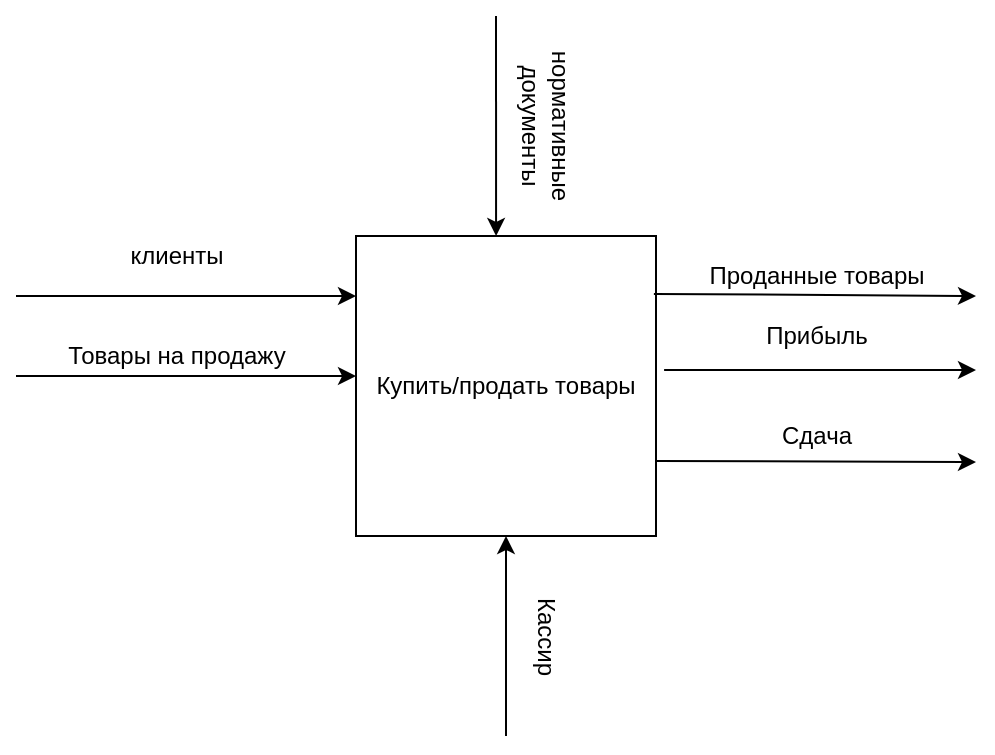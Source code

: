 <mxfile version="19.0.3" type="device"><diagram id="lSI63U4BXNy0XdMFqkMP" name="Страница 1"><mxGraphModel dx="1418" dy="857" grid="1" gridSize="10" guides="1" tooltips="1" connect="1" arrows="1" fold="1" page="1" pageScale="1" pageWidth="827" pageHeight="1169" math="0" shadow="0"><root><mxCell id="0"/><mxCell id="1" parent="0"/><mxCell id="ebT_bFhJIo76DZ4_hgR6-1" value="Купить/продать товары" style="whiteSpace=wrap;html=1;aspect=fixed;" vertex="1" parent="1"><mxGeometry x="370" y="330" width="150" height="150" as="geometry"/></mxCell><mxCell id="ebT_bFhJIo76DZ4_hgR6-2" value="" style="endArrow=classic;html=1;rounded=0;entryX=0.467;entryY=0;entryDx=0;entryDy=0;entryPerimeter=0;" edge="1" parent="1" target="ebT_bFhJIo76DZ4_hgR6-1"><mxGeometry width="50" height="50" relative="1" as="geometry"><mxPoint x="440" y="220" as="sourcePoint"/><mxPoint x="470" y="280" as="targetPoint"/></mxGeometry></mxCell><mxCell id="ebT_bFhJIo76DZ4_hgR6-3" value="нормативные документы" style="text;html=1;strokeColor=none;fillColor=none;align=center;verticalAlign=middle;whiteSpace=wrap;rounded=0;rotation=90;" vertex="1" parent="1"><mxGeometry x="420" y="260" width="90" height="30" as="geometry"/></mxCell><mxCell id="ebT_bFhJIo76DZ4_hgR6-4" value="" style="endArrow=classic;html=1;rounded=0;" edge="1" parent="1"><mxGeometry width="50" height="50" relative="1" as="geometry"><mxPoint x="200" y="360" as="sourcePoint"/><mxPoint x="370" y="360" as="targetPoint"/></mxGeometry></mxCell><mxCell id="ebT_bFhJIo76DZ4_hgR6-5" value="клиенты" style="text;html=1;align=center;verticalAlign=middle;resizable=0;points=[];autosize=1;strokeColor=none;fillColor=none;" vertex="1" parent="1"><mxGeometry x="250" y="330" width="60" height="20" as="geometry"/></mxCell><mxCell id="ebT_bFhJIo76DZ4_hgR6-6" value="" style="endArrow=classic;html=1;rounded=0;entryX=0;entryY=0.467;entryDx=0;entryDy=0;entryPerimeter=0;" edge="1" parent="1" target="ebT_bFhJIo76DZ4_hgR6-1"><mxGeometry width="50" height="50" relative="1" as="geometry"><mxPoint x="200" y="400" as="sourcePoint"/><mxPoint x="370" y="390" as="targetPoint"/></mxGeometry></mxCell><mxCell id="ebT_bFhJIo76DZ4_hgR6-7" value="Товары на продажу" style="text;html=1;align=center;verticalAlign=middle;resizable=0;points=[];autosize=1;strokeColor=none;fillColor=none;" vertex="1" parent="1"><mxGeometry x="220" y="380" width="120" height="20" as="geometry"/></mxCell><mxCell id="ebT_bFhJIo76DZ4_hgR6-8" value="" style="endArrow=classic;html=1;rounded=0;exitX=0.993;exitY=0.193;exitDx=0;exitDy=0;exitPerimeter=0;" edge="1" parent="1" source="ebT_bFhJIo76DZ4_hgR6-1"><mxGeometry width="50" height="50" relative="1" as="geometry"><mxPoint x="520" y="380" as="sourcePoint"/><mxPoint x="680" y="360" as="targetPoint"/></mxGeometry></mxCell><mxCell id="ebT_bFhJIo76DZ4_hgR6-9" value="Проданные товары" style="text;html=1;align=center;verticalAlign=middle;resizable=0;points=[];autosize=1;strokeColor=none;fillColor=none;" vertex="1" parent="1"><mxGeometry x="540" y="340" width="120" height="20" as="geometry"/></mxCell><mxCell id="ebT_bFhJIo76DZ4_hgR6-10" value="" style="endArrow=classic;html=1;rounded=0;exitX=1.027;exitY=0.447;exitDx=0;exitDy=0;exitPerimeter=0;" edge="1" parent="1" source="ebT_bFhJIo76DZ4_hgR6-1"><mxGeometry width="50" height="50" relative="1" as="geometry"><mxPoint x="520" y="430" as="sourcePoint"/><mxPoint x="680" y="397" as="targetPoint"/></mxGeometry></mxCell><mxCell id="ebT_bFhJIo76DZ4_hgR6-11" value="Прибыль" style="text;html=1;align=center;verticalAlign=middle;resizable=0;points=[];autosize=1;strokeColor=none;fillColor=none;" vertex="1" parent="1"><mxGeometry x="565" y="370" width="70" height="20" as="geometry"/></mxCell><mxCell id="ebT_bFhJIo76DZ4_hgR6-12" value="" style="endArrow=classic;html=1;rounded=0;exitX=1;exitY=0.75;exitDx=0;exitDy=0;" edge="1" parent="1" source="ebT_bFhJIo76DZ4_hgR6-1"><mxGeometry width="50" height="50" relative="1" as="geometry"><mxPoint x="520" y="470" as="sourcePoint"/><mxPoint x="680" y="443" as="targetPoint"/></mxGeometry></mxCell><mxCell id="ebT_bFhJIo76DZ4_hgR6-13" value="Сдача" style="text;html=1;align=center;verticalAlign=middle;resizable=0;points=[];autosize=1;strokeColor=none;fillColor=none;" vertex="1" parent="1"><mxGeometry x="575" y="420" width="50" height="20" as="geometry"/></mxCell><mxCell id="ebT_bFhJIo76DZ4_hgR6-14" value="" style="endArrow=classic;html=1;rounded=0;entryX=0.5;entryY=1;entryDx=0;entryDy=0;" edge="1" parent="1" target="ebT_bFhJIo76DZ4_hgR6-1"><mxGeometry width="50" height="50" relative="1" as="geometry"><mxPoint x="445" y="580" as="sourcePoint"/><mxPoint x="470" y="480" as="targetPoint"/></mxGeometry></mxCell><mxCell id="ebT_bFhJIo76DZ4_hgR6-15" value="Кассир" style="text;html=1;align=center;verticalAlign=middle;resizable=0;points=[];autosize=1;strokeColor=none;fillColor=none;rotation=90;" vertex="1" parent="1"><mxGeometry x="440" y="520" width="50" height="20" as="geometry"/></mxCell></root></mxGraphModel></diagram></mxfile>
